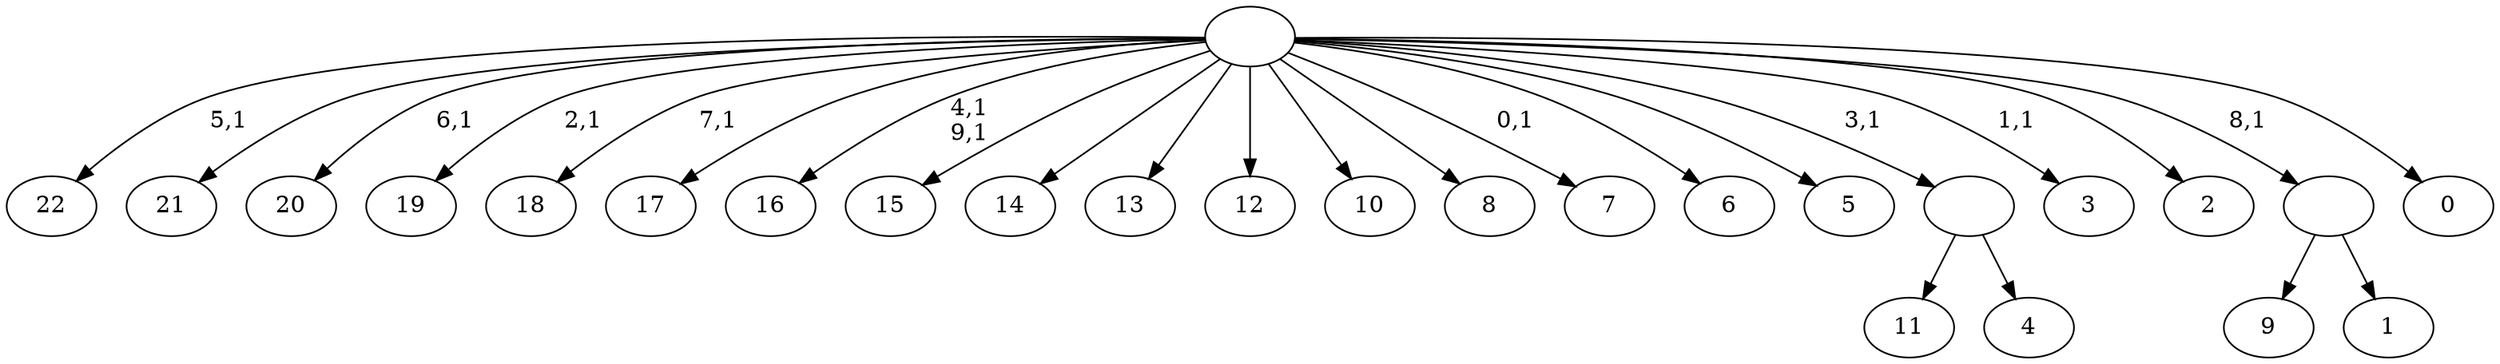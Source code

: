 digraph T {
	33 [label="22"]
	31 [label="21"]
	30 [label="20"]
	28 [label="19"]
	26 [label="18"]
	24 [label="17"]
	23 [label="16"]
	20 [label="15"]
	19 [label="14"]
	18 [label="13"]
	17 [label="12"]
	16 [label="11"]
	15 [label="10"]
	14 [label="9"]
	13 [label="8"]
	12 [label="7"]
	10 [label="6"]
	9 [label="5"]
	8 [label="4"]
	7 [label=""]
	6 [label="3"]
	4 [label="2"]
	3 [label="1"]
	2 [label=""]
	1 [label="0"]
	0 [label=""]
	7 -> 16 [label=""]
	7 -> 8 [label=""]
	2 -> 14 [label=""]
	2 -> 3 [label=""]
	0 -> 6 [label="1,1"]
	0 -> 12 [label="0,1"]
	0 -> 23 [label="4,1\n9,1"]
	0 -> 26 [label="7,1"]
	0 -> 28 [label="2,1"]
	0 -> 30 [label="6,1"]
	0 -> 33 [label="5,1"]
	0 -> 31 [label=""]
	0 -> 24 [label=""]
	0 -> 20 [label=""]
	0 -> 19 [label=""]
	0 -> 18 [label=""]
	0 -> 17 [label=""]
	0 -> 15 [label=""]
	0 -> 13 [label=""]
	0 -> 10 [label=""]
	0 -> 9 [label=""]
	0 -> 7 [label="3,1"]
	0 -> 4 [label=""]
	0 -> 2 [label="8,1"]
	0 -> 1 [label=""]
}
